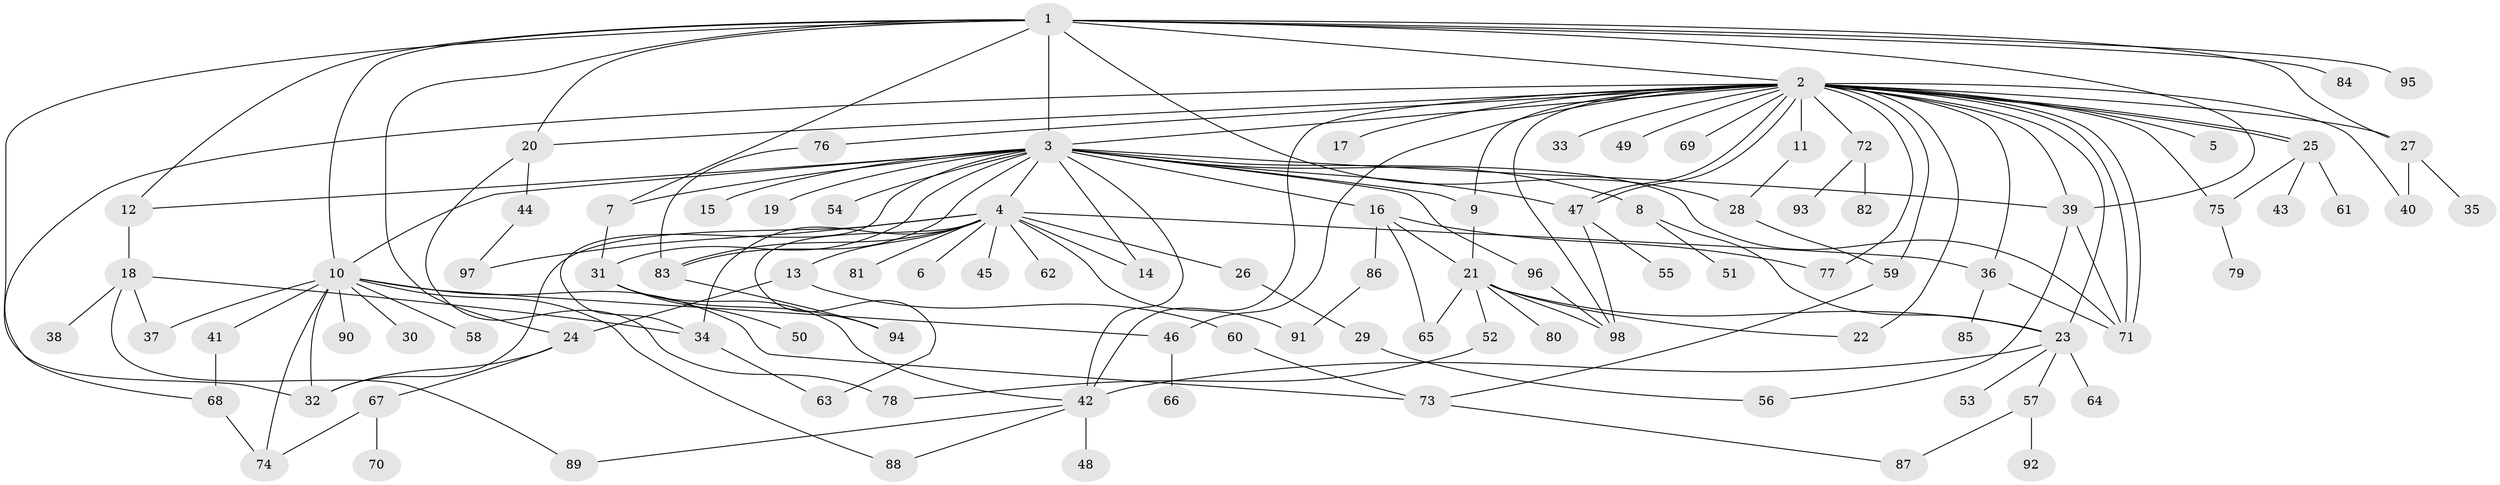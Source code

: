 // Generated by graph-tools (version 1.1) at 2025/49/03/09/25 03:49:50]
// undirected, 98 vertices, 156 edges
graph export_dot {
graph [start="1"]
  node [color=gray90,style=filled];
  1;
  2;
  3;
  4;
  5;
  6;
  7;
  8;
  9;
  10;
  11;
  12;
  13;
  14;
  15;
  16;
  17;
  18;
  19;
  20;
  21;
  22;
  23;
  24;
  25;
  26;
  27;
  28;
  29;
  30;
  31;
  32;
  33;
  34;
  35;
  36;
  37;
  38;
  39;
  40;
  41;
  42;
  43;
  44;
  45;
  46;
  47;
  48;
  49;
  50;
  51;
  52;
  53;
  54;
  55;
  56;
  57;
  58;
  59;
  60;
  61;
  62;
  63;
  64;
  65;
  66;
  67;
  68;
  69;
  70;
  71;
  72;
  73;
  74;
  75;
  76;
  77;
  78;
  79;
  80;
  81;
  82;
  83;
  84;
  85;
  86;
  87;
  88;
  89;
  90;
  91;
  92;
  93;
  94;
  95;
  96;
  97;
  98;
  1 -- 2;
  1 -- 3;
  1 -- 7;
  1 -- 10;
  1 -- 12;
  1 -- 20;
  1 -- 24;
  1 -- 27;
  1 -- 28;
  1 -- 32;
  1 -- 39;
  1 -- 84;
  1 -- 95;
  2 -- 3;
  2 -- 5;
  2 -- 9;
  2 -- 11;
  2 -- 17;
  2 -- 20;
  2 -- 22;
  2 -- 23;
  2 -- 25;
  2 -- 25;
  2 -- 27;
  2 -- 33;
  2 -- 36;
  2 -- 39;
  2 -- 40;
  2 -- 42;
  2 -- 46;
  2 -- 47;
  2 -- 47;
  2 -- 49;
  2 -- 59;
  2 -- 68;
  2 -- 69;
  2 -- 71;
  2 -- 71;
  2 -- 72;
  2 -- 75;
  2 -- 76;
  2 -- 77;
  2 -- 98;
  3 -- 4;
  3 -- 7;
  3 -- 8;
  3 -- 9;
  3 -- 10;
  3 -- 12;
  3 -- 14;
  3 -- 15;
  3 -- 16;
  3 -- 19;
  3 -- 31;
  3 -- 34;
  3 -- 39;
  3 -- 42;
  3 -- 47;
  3 -- 54;
  3 -- 71;
  3 -- 83;
  3 -- 96;
  4 -- 6;
  4 -- 13;
  4 -- 14;
  4 -- 26;
  4 -- 32;
  4 -- 34;
  4 -- 36;
  4 -- 45;
  4 -- 62;
  4 -- 63;
  4 -- 81;
  4 -- 83;
  4 -- 91;
  4 -- 97;
  7 -- 31;
  8 -- 23;
  8 -- 51;
  9 -- 21;
  10 -- 30;
  10 -- 32;
  10 -- 37;
  10 -- 41;
  10 -- 46;
  10 -- 58;
  10 -- 73;
  10 -- 74;
  10 -- 88;
  10 -- 90;
  11 -- 28;
  12 -- 18;
  13 -- 24;
  13 -- 60;
  16 -- 21;
  16 -- 65;
  16 -- 77;
  16 -- 86;
  18 -- 34;
  18 -- 37;
  18 -- 38;
  18 -- 89;
  20 -- 44;
  20 -- 78;
  21 -- 22;
  21 -- 23;
  21 -- 52;
  21 -- 65;
  21 -- 80;
  21 -- 98;
  23 -- 42;
  23 -- 53;
  23 -- 57;
  23 -- 64;
  24 -- 32;
  24 -- 67;
  25 -- 43;
  25 -- 61;
  25 -- 75;
  26 -- 29;
  27 -- 35;
  27 -- 40;
  28 -- 59;
  29 -- 56;
  31 -- 42;
  31 -- 50;
  31 -- 94;
  34 -- 63;
  36 -- 71;
  36 -- 85;
  39 -- 56;
  39 -- 71;
  41 -- 68;
  42 -- 48;
  42 -- 88;
  42 -- 89;
  44 -- 97;
  46 -- 66;
  47 -- 55;
  47 -- 98;
  52 -- 78;
  57 -- 87;
  57 -- 92;
  59 -- 73;
  60 -- 73;
  67 -- 70;
  67 -- 74;
  68 -- 74;
  72 -- 82;
  72 -- 93;
  73 -- 87;
  75 -- 79;
  76 -- 83;
  83 -- 94;
  86 -- 91;
  96 -- 98;
}
